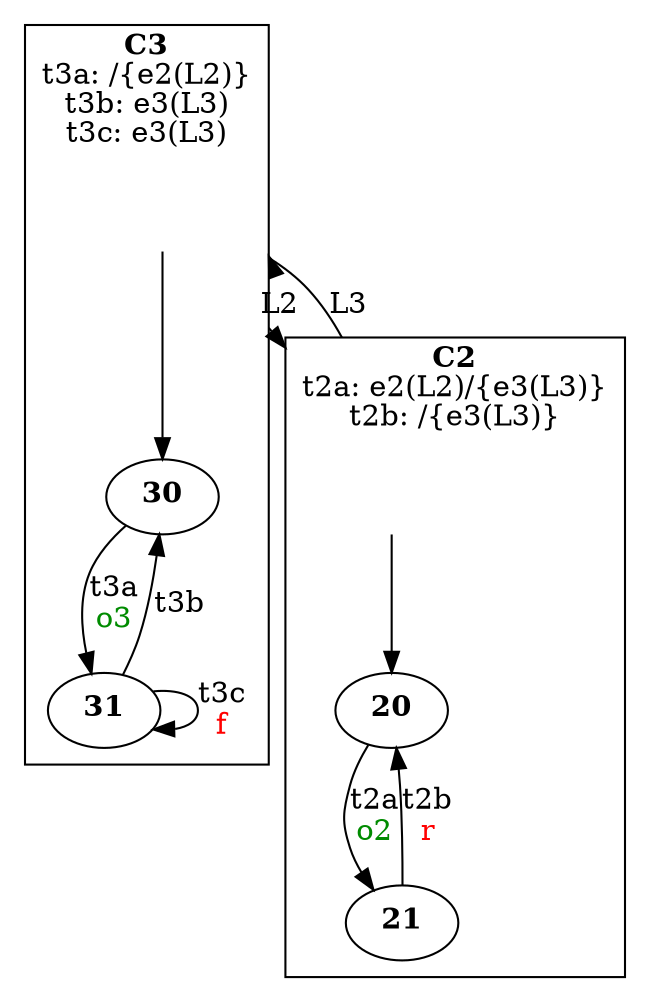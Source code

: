 digraph ReteFA {
    graph [compound=true]
    node [shape=record]
    // LINKS
    cC3_start -> cC2_start [label="L2" ltail=cluster_C3 lhead=cluster_C2]
	cC2_start -> cC3_start [label="L3" ltail=cluster_C2 lhead=cluster_C3]

    // COMPORTAMENTI
    subgraph cluster_C2 {
        node [shape=ellipse]
        label = <<b>C2</b>
		<br/>t2a: e2(L2)/{e3(L3)}
		<br/>t2b: /{e3(L3)}>
        
        // Transizioni
        cC2_start -> cC2_20
		cC2_20 -> cC2_21 [label=<t2a<br/><font color="green4">o2</font>>]
		cC2_21 -> cC2_20 [label=<t2b<br/><font color="red">r</font>>]

        // Stati
        cC2_start [style=invis]
		cC2_20 [label=<<b>20</b>>]
		cC2_21 [label=<<b>21</b>>]
    }

	subgraph cluster_C3 {
        node [shape=ellipse]
        label = <<b>C3</b>
		<br/>t3a: /{e2(L2)}
		<br/>t3b: e3(L3)
		<br/>t3c: e3(L3)>
        
        // Transizioni
        cC3_start -> cC3_30
		cC3_30 -> cC3_31 [label=<t3a<br/><font color="green4">o3</font>>]
		cC3_31 -> cC3_30 [label=<t3b>]
		cC3_31 -> cC3_31 [label=<t3c<br/><font color="red">f</font>>]

        // Stati
        cC3_start [style=invis]
		cC3_30 [label=<<b>30</b>>]
		cC3_31 [label=<<b>31</b>>]
    }
}
